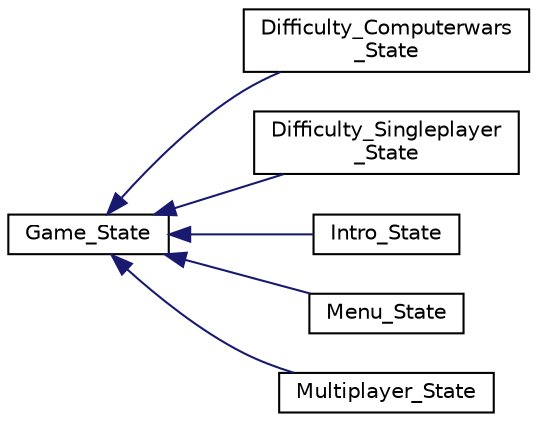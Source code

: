digraph "Graphical Class Hierarchy"
{
  edge [fontname="Helvetica",fontsize="10",labelfontname="Helvetica",labelfontsize="10"];
  node [fontname="Helvetica",fontsize="10",shape=record];
  rankdir="LR";
  Node1 [label="Game_State",height=0.2,width=0.4,color="black", fillcolor="white", style="filled",URL="$classGame__State.html",tooltip="Interface for all states. "];
  Node1 -> Node2 [dir="back",color="midnightblue",fontsize="10",style="solid",fontname="Helvetica"];
  Node2 [label="Difficulty_Computerwars\l_State",height=0.2,width=0.4,color="black", fillcolor="white", style="filled",URL="$classDifficulty__Computerwars__State.html",tooltip="Class for choosing difficulties for two computer players. "];
  Node1 -> Node3 [dir="back",color="midnightblue",fontsize="10",style="solid",fontname="Helvetica"];
  Node3 [label="Difficulty_Singleplayer\l_State",height=0.2,width=0.4,color="black", fillcolor="white", style="filled",URL="$classDifficulty__Singleplayer__State.html",tooltip="Class for choosing difficulty for singleplayer game. "];
  Node1 -> Node4 [dir="back",color="midnightblue",fontsize="10",style="solid",fontname="Helvetica"];
  Node4 [label="Intro_State",height=0.2,width=0.4,color="black", fillcolor="white", style="filled",URL="$classIntro__State.html",tooltip="Class for showing intro, switches to Menu_State. "];
  Node1 -> Node5 [dir="back",color="midnightblue",fontsize="10",style="solid",fontname="Helvetica"];
  Node5 [label="Menu_State",height=0.2,width=0.4,color="black", fillcolor="white", style="filled",URL="$classMenu__State.html",tooltip="Class for handling decision making of the player, can switch to all other states except intro..."];
  Node1 -> Node6 [dir="back",color="midnightblue",fontsize="10",style="solid",fontname="Helvetica"];
  Node6 [label="Multiplayer_State",height=0.2,width=0.4,color="black", fillcolor="white", style="filled",URL="$classMultiplayer__State.html",tooltip="Class for handling all the players input during the game. "];
}
